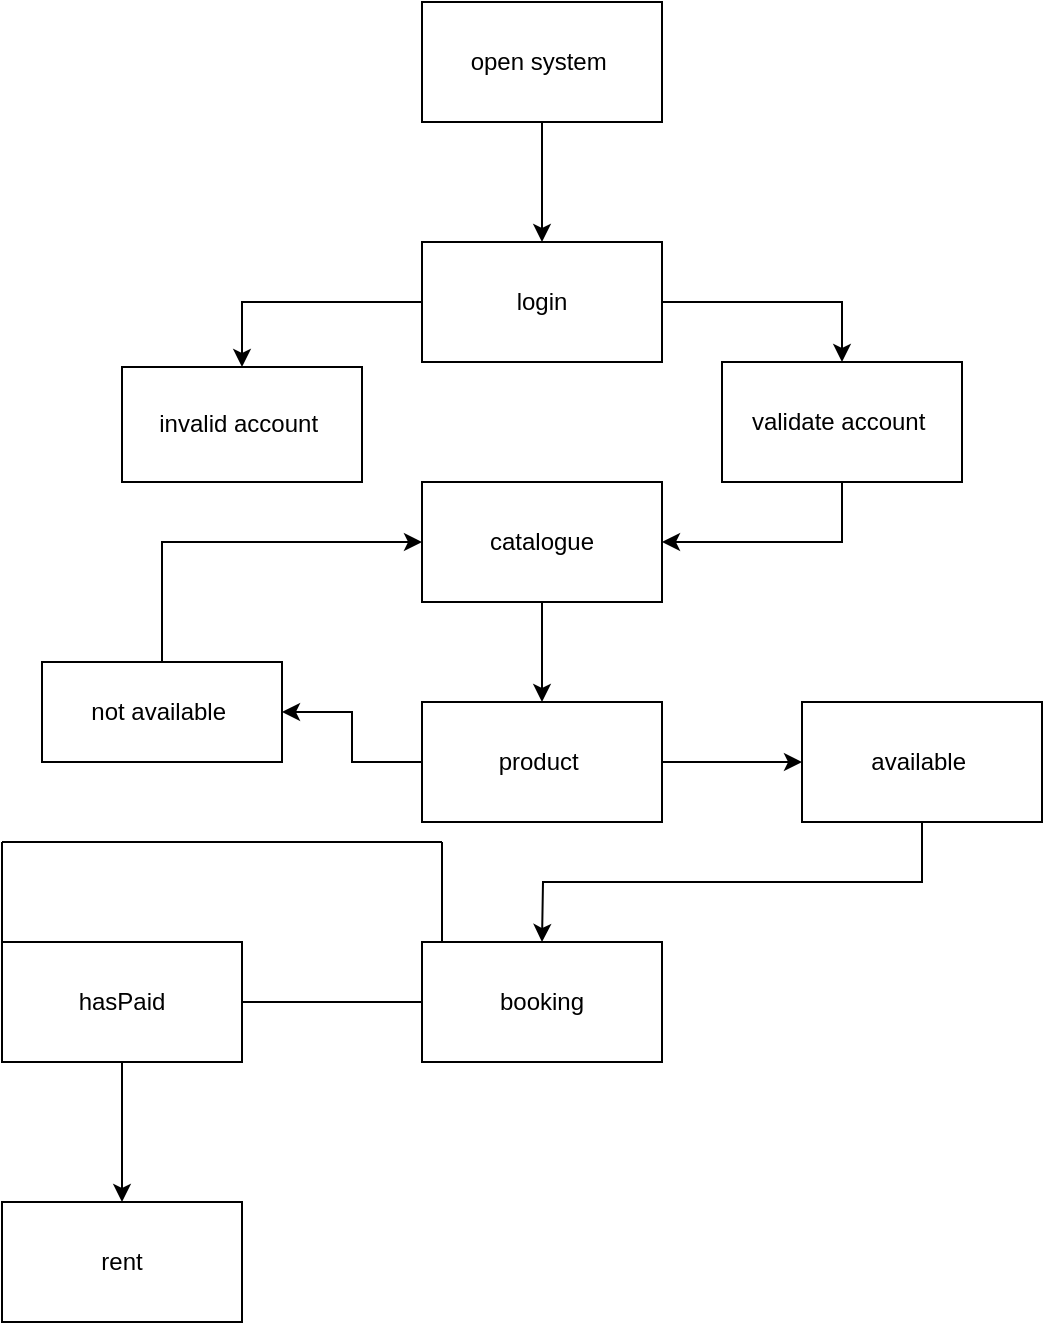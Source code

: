 <mxfile>
    <diagram id="prtHgNgQTEPvFCAcTncT" name="Page-1">
        <mxGraphModel dx="1380" dy="679" grid="1" gridSize="10" guides="1" tooltips="1" connect="1" arrows="1" fold="1" page="1" pageScale="1" pageWidth="827" pageHeight="1169" math="0" shadow="0">
            <root>
                <mxCell id="0"/>
                <mxCell id="1" parent="0"/>
                <mxCell id="6TJ0VESb4KHDGJbmsSwD-1" value="rent" style="rounded=0;whiteSpace=wrap;html=1;" parent="1" vertex="1">
                    <mxGeometry x="60" y="920" width="120" height="60" as="geometry"/>
                </mxCell>
                <mxCell id="6TJ0VESb4KHDGJbmsSwD-3" value="booking" style="rounded=0;whiteSpace=wrap;html=1;" parent="1" vertex="1">
                    <mxGeometry x="270" y="790" width="120" height="60" as="geometry"/>
                </mxCell>
                <mxCell id="6TJ0VESb4KHDGJbmsSwD-4" value="open system&amp;nbsp;" style="rounded=0;whiteSpace=wrap;html=1;" parent="1" vertex="1">
                    <mxGeometry x="270" y="320" width="120" height="60" as="geometry"/>
                </mxCell>
                <mxCell id="6TJ0VESb4KHDGJbmsSwD-24" style="edgeStyle=orthogonalEdgeStyle;rounded=0;orthogonalLoop=1;jettySize=auto;html=1;exitX=0;exitY=0.5;exitDx=0;exitDy=0;entryX=1;entryY=0.5;entryDx=0;entryDy=0;" parent="1" source="6TJ0VESb4KHDGJbmsSwD-5" target="6TJ0VESb4KHDGJbmsSwD-14" edge="1">
                    <mxGeometry relative="1" as="geometry">
                        <mxPoint x="200" y="700" as="targetPoint"/>
                    </mxGeometry>
                </mxCell>
                <mxCell id="6TJ0VESb4KHDGJbmsSwD-26" style="edgeStyle=orthogonalEdgeStyle;rounded=0;orthogonalLoop=1;jettySize=auto;html=1;exitX=1;exitY=0.5;exitDx=0;exitDy=0;entryX=0;entryY=0.5;entryDx=0;entryDy=0;" parent="1" source="6TJ0VESb4KHDGJbmsSwD-5" target="6TJ0VESb4KHDGJbmsSwD-7" edge="1">
                    <mxGeometry relative="1" as="geometry"/>
                </mxCell>
                <mxCell id="6TJ0VESb4KHDGJbmsSwD-27" style="edgeStyle=orthogonalEdgeStyle;rounded=0;orthogonalLoop=1;jettySize=auto;html=1;exitX=0.5;exitY=1;exitDx=0;exitDy=0;entryX=0.5;entryY=0;entryDx=0;entryDy=0;" parent="1" source="6TJ0VESb4KHDGJbmsSwD-7" edge="1">
                    <mxGeometry relative="1" as="geometry">
                        <mxPoint x="330" y="790" as="targetPoint"/>
                    </mxGeometry>
                </mxCell>
                <mxCell id="6TJ0VESb4KHDGJbmsSwD-5" value="product&amp;nbsp;" style="rounded=0;whiteSpace=wrap;html=1;" parent="1" vertex="1">
                    <mxGeometry x="270" y="670" width="120" height="60" as="geometry"/>
                </mxCell>
                <mxCell id="6TJ0VESb4KHDGJbmsSwD-21" style="edgeStyle=orthogonalEdgeStyle;rounded=0;orthogonalLoop=1;jettySize=auto;html=1;exitX=1;exitY=0.5;exitDx=0;exitDy=0;entryX=0.5;entryY=0;entryDx=0;entryDy=0;" parent="1" source="6TJ0VESb4KHDGJbmsSwD-6" target="6TJ0VESb4KHDGJbmsSwD-15" edge="1">
                    <mxGeometry relative="1" as="geometry"/>
                </mxCell>
                <mxCell id="6TJ0VESb4KHDGJbmsSwD-32" style="edgeStyle=orthogonalEdgeStyle;rounded=0;orthogonalLoop=1;jettySize=auto;html=1;exitX=0;exitY=0.5;exitDx=0;exitDy=0;entryX=0.5;entryY=0;entryDx=0;entryDy=0;" parent="1" source="6TJ0VESb4KHDGJbmsSwD-6" target="6TJ0VESb4KHDGJbmsSwD-11" edge="1">
                    <mxGeometry relative="1" as="geometry"/>
                </mxCell>
                <mxCell id="6TJ0VESb4KHDGJbmsSwD-6" value="login" style="rounded=0;whiteSpace=wrap;html=1;" parent="1" vertex="1">
                    <mxGeometry x="270" y="440" width="120" height="60" as="geometry"/>
                </mxCell>
                <mxCell id="6TJ0VESb4KHDGJbmsSwD-7" value="available&amp;nbsp;" style="rounded=0;whiteSpace=wrap;html=1;" parent="1" vertex="1">
                    <mxGeometry x="460" y="670" width="120" height="60" as="geometry"/>
                </mxCell>
                <mxCell id="6TJ0VESb4KHDGJbmsSwD-23" style="edgeStyle=orthogonalEdgeStyle;rounded=0;orthogonalLoop=1;jettySize=auto;html=1;exitX=0.5;exitY=1;exitDx=0;exitDy=0;entryX=0.5;entryY=0;entryDx=0;entryDy=0;" parent="1" source="6TJ0VESb4KHDGJbmsSwD-8" target="6TJ0VESb4KHDGJbmsSwD-5" edge="1">
                    <mxGeometry relative="1" as="geometry"/>
                </mxCell>
                <mxCell id="6TJ0VESb4KHDGJbmsSwD-8" value="catalogue" style="rounded=0;whiteSpace=wrap;html=1;" parent="1" vertex="1">
                    <mxGeometry x="270" y="560" width="120" height="60" as="geometry"/>
                </mxCell>
                <mxCell id="6TJ0VESb4KHDGJbmsSwD-9" value="hasPaid" style="rounded=0;whiteSpace=wrap;html=1;" parent="1" vertex="1">
                    <mxGeometry x="60" y="790" width="120" height="60" as="geometry"/>
                </mxCell>
                <mxCell id="6TJ0VESb4KHDGJbmsSwD-11" value="invalid account&amp;nbsp;" style="rounded=0;whiteSpace=wrap;html=1;" parent="1" vertex="1">
                    <mxGeometry x="120" y="502.5" width="120" height="57.5" as="geometry"/>
                </mxCell>
                <mxCell id="6TJ0VESb4KHDGJbmsSwD-25" style="edgeStyle=orthogonalEdgeStyle;rounded=0;orthogonalLoop=1;jettySize=auto;html=1;exitX=0.5;exitY=0;exitDx=0;exitDy=0;entryX=0;entryY=0.5;entryDx=0;entryDy=0;" parent="1" source="6TJ0VESb4KHDGJbmsSwD-14" target="6TJ0VESb4KHDGJbmsSwD-8" edge="1">
                    <mxGeometry relative="1" as="geometry"/>
                </mxCell>
                <mxCell id="6TJ0VESb4KHDGJbmsSwD-14" value="not available&amp;nbsp;" style="rounded=0;whiteSpace=wrap;html=1;" parent="1" vertex="1">
                    <mxGeometry x="80" y="650" width="120" height="50" as="geometry"/>
                </mxCell>
                <mxCell id="6TJ0VESb4KHDGJbmsSwD-22" style="edgeStyle=orthogonalEdgeStyle;rounded=0;orthogonalLoop=1;jettySize=auto;html=1;exitX=0.5;exitY=1;exitDx=0;exitDy=0;entryX=1;entryY=0.5;entryDx=0;entryDy=0;" parent="1" source="6TJ0VESb4KHDGJbmsSwD-15" target="6TJ0VESb4KHDGJbmsSwD-8" edge="1">
                    <mxGeometry relative="1" as="geometry"/>
                </mxCell>
                <mxCell id="6TJ0VESb4KHDGJbmsSwD-15" value="validate account&amp;nbsp;" style="rounded=0;whiteSpace=wrap;html=1;" parent="1" vertex="1">
                    <mxGeometry x="420" y="500" width="120" height="60" as="geometry"/>
                </mxCell>
                <mxCell id="6TJ0VESb4KHDGJbmsSwD-16" value="" style="endArrow=classic;html=1;rounded=0;exitX=0.5;exitY=1;exitDx=0;exitDy=0;" parent="1" source="6TJ0VESb4KHDGJbmsSwD-4" target="6TJ0VESb4KHDGJbmsSwD-6" edge="1">
                    <mxGeometry width="50" height="50" relative="1" as="geometry">
                        <mxPoint x="390" y="620" as="sourcePoint"/>
                        <mxPoint x="440" y="570" as="targetPoint"/>
                    </mxGeometry>
                </mxCell>
                <mxCell id="4" value="" style="endArrow=none;html=1;entryX=0;entryY=0.5;entryDx=0;entryDy=0;exitX=1;exitY=0.5;exitDx=0;exitDy=0;" edge="1" parent="1" source="6TJ0VESb4KHDGJbmsSwD-9" target="6TJ0VESb4KHDGJbmsSwD-3">
                    <mxGeometry width="50" height="50" relative="1" as="geometry">
                        <mxPoint x="140" y="810" as="sourcePoint"/>
                        <mxPoint x="190" y="760" as="targetPoint"/>
                    </mxGeometry>
                </mxCell>
                <mxCell id="7" value="" style="endArrow=none;html=1;exitX=0;exitY=0.5;exitDx=0;exitDy=0;" edge="1" parent="1" source="6TJ0VESb4KHDGJbmsSwD-9">
                    <mxGeometry width="50" height="50" relative="1" as="geometry">
                        <mxPoint x="110" y="780" as="sourcePoint"/>
                        <mxPoint x="60" y="740" as="targetPoint"/>
                    </mxGeometry>
                </mxCell>
                <mxCell id="8" value="" style="endArrow=none;html=1;" edge="1" parent="1">
                    <mxGeometry width="50" height="50" relative="1" as="geometry">
                        <mxPoint x="60" y="740" as="sourcePoint"/>
                        <mxPoint x="280" y="740" as="targetPoint"/>
                    </mxGeometry>
                </mxCell>
                <mxCell id="9" value="" style="endArrow=none;html=1;" edge="1" parent="1">
                    <mxGeometry width="50" height="50" relative="1" as="geometry">
                        <mxPoint x="280" y="790" as="sourcePoint"/>
                        <mxPoint x="280" y="740" as="targetPoint"/>
                    </mxGeometry>
                </mxCell>
                <mxCell id="10" value="" style="endArrow=classic;html=1;exitX=0.5;exitY=1;exitDx=0;exitDy=0;entryX=0.5;entryY=0;entryDx=0;entryDy=0;" edge="1" parent="1" source="6TJ0VESb4KHDGJbmsSwD-9" target="6TJ0VESb4KHDGJbmsSwD-1">
                    <mxGeometry width="50" height="50" relative="1" as="geometry">
                        <mxPoint x="410" y="860" as="sourcePoint"/>
                        <mxPoint x="460" y="810" as="targetPoint"/>
                    </mxGeometry>
                </mxCell>
            </root>
        </mxGraphModel>
    </diagram>
</mxfile>